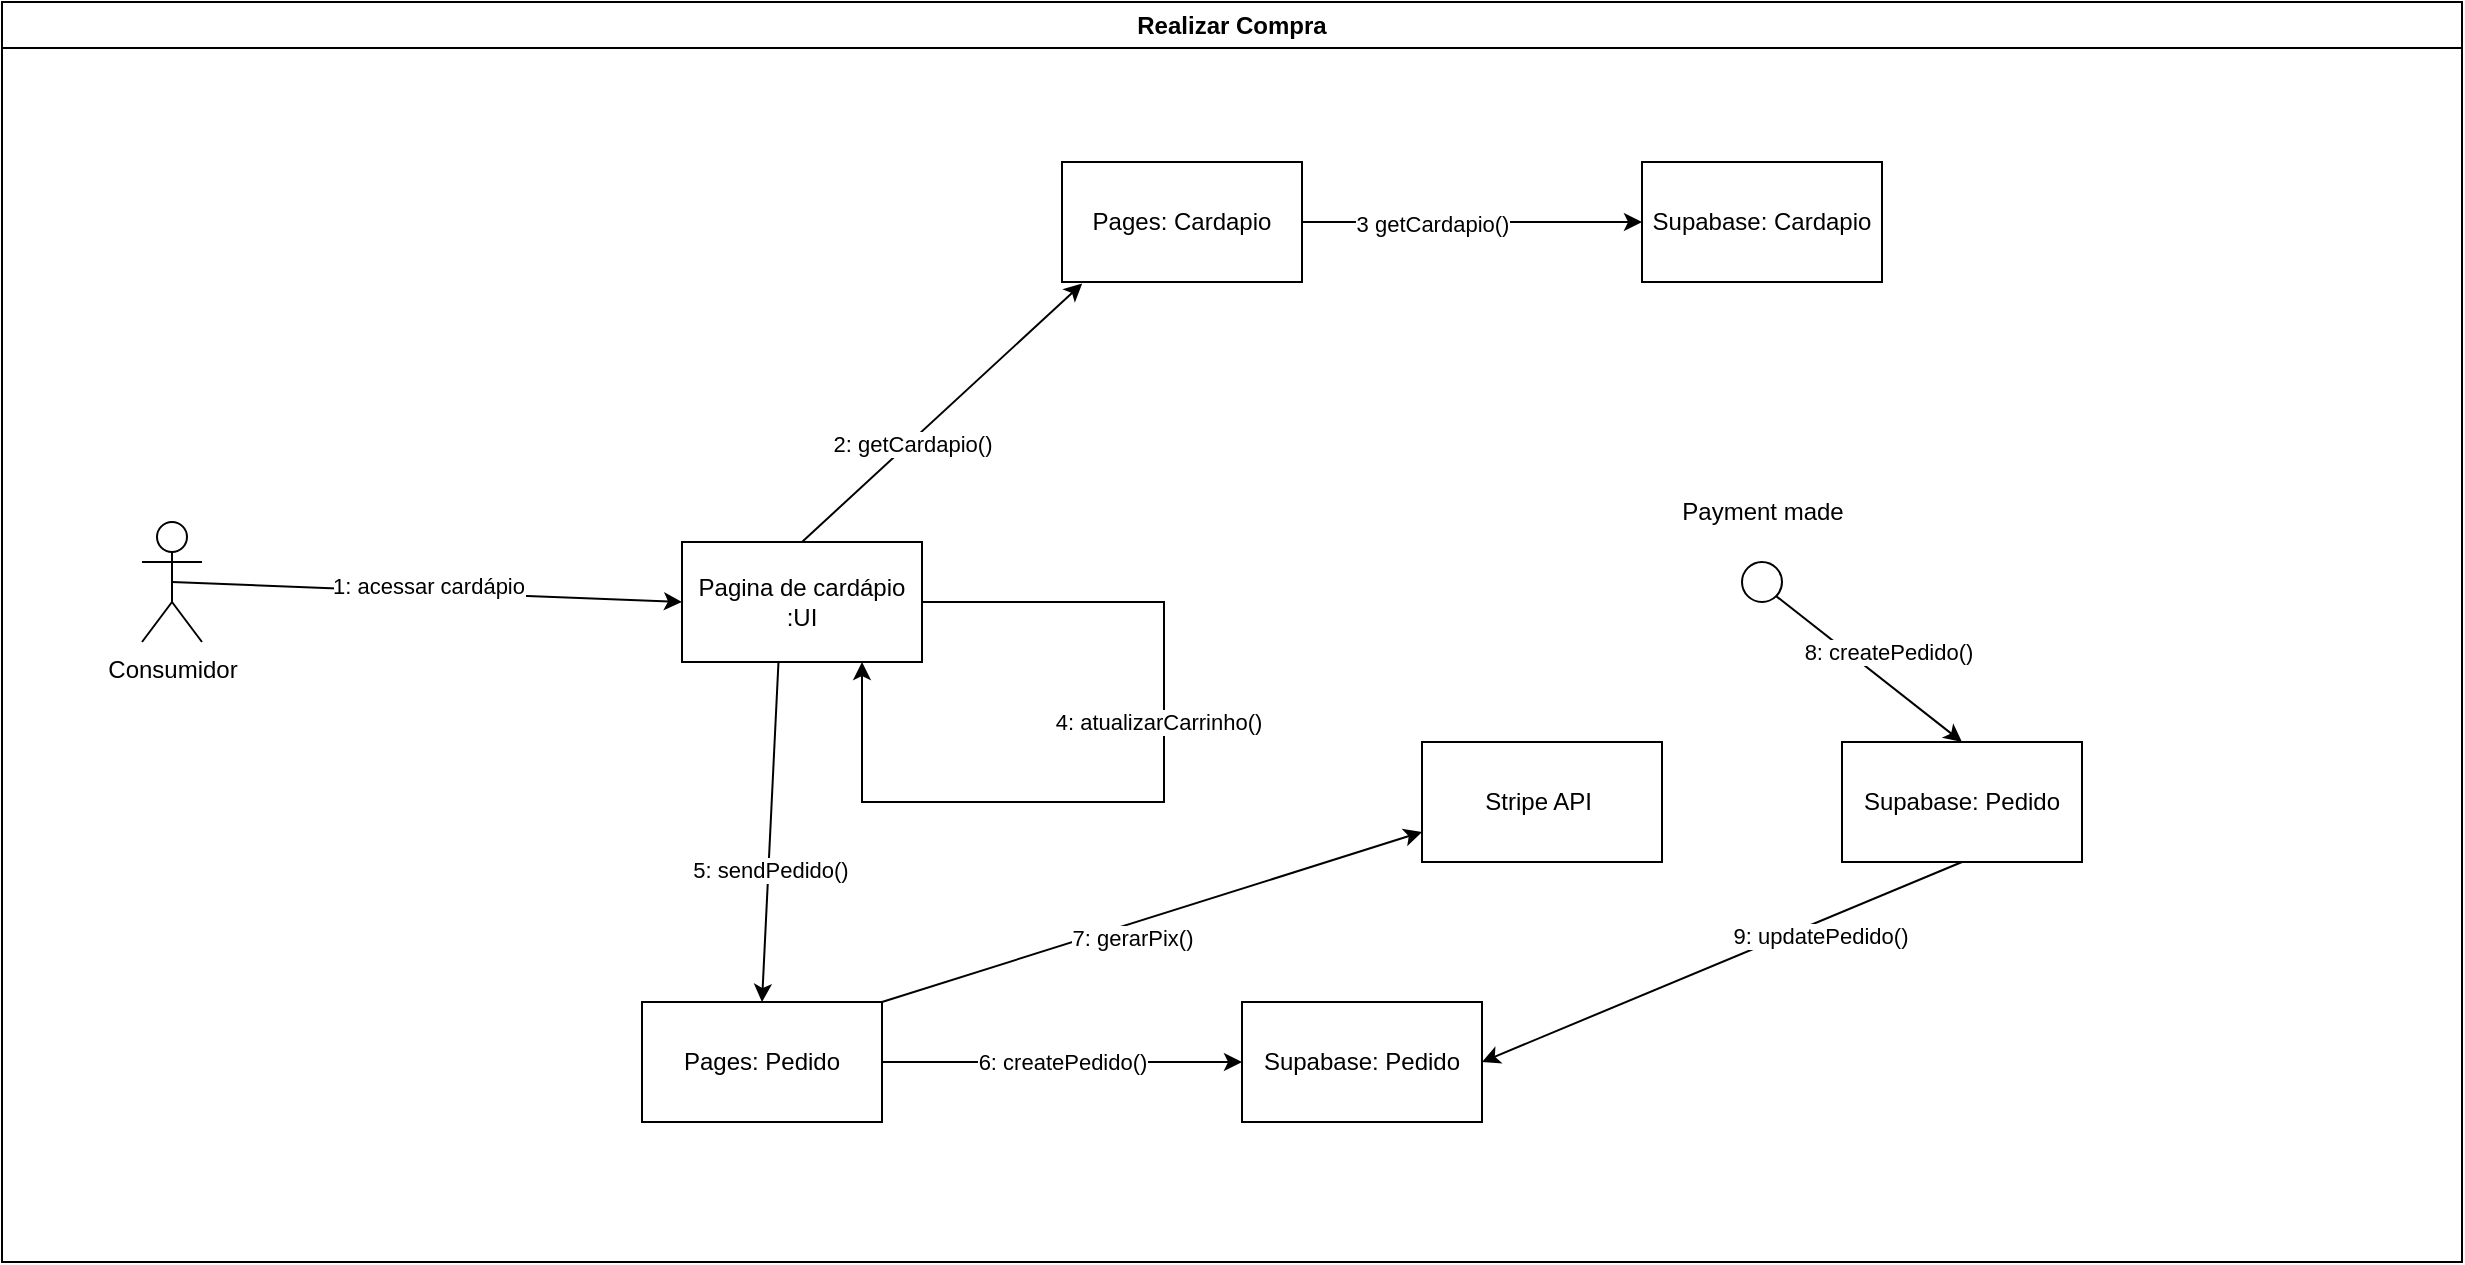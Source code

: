 <mxfile version="26.2.13">
  <diagram name="Página-1" id="llxDv5mp3EXHiCAiSaHx">
    <mxGraphModel grid="1" page="1" gridSize="10" guides="1" tooltips="1" connect="1" arrows="1" fold="1" pageScale="1" pageWidth="827" pageHeight="1169" math="0" shadow="0">
      <root>
        <mxCell id="0" />
        <mxCell id="1" parent="0" />
        <mxCell id="WYLUCqQG3yAHMhbKzzUw-1" value="Realizar Compra" style="swimlane;whiteSpace=wrap;html=1;" vertex="1" parent="1">
          <mxGeometry x="-610" y="70" width="1230" height="630" as="geometry" />
        </mxCell>
        <mxCell id="WYLUCqQG3yAHMhbKzzUw-2" value="Consumidor" style="shape=umlActor;verticalLabelPosition=bottom;verticalAlign=top;html=1;outlineConnect=0;" vertex="1" parent="WYLUCqQG3yAHMhbKzzUw-1">
          <mxGeometry x="70" y="260" width="30" height="60" as="geometry" />
        </mxCell>
        <mxCell id="WYLUCqQG3yAHMhbKzzUw-49" style="edgeStyle=orthogonalEdgeStyle;rounded=0;orthogonalLoop=1;jettySize=auto;html=1;entryX=0.75;entryY=1;entryDx=0;entryDy=0;" edge="1" parent="WYLUCqQG3yAHMhbKzzUw-1" source="WYLUCqQG3yAHMhbKzzUw-3" target="WYLUCqQG3yAHMhbKzzUw-3">
          <mxGeometry relative="1" as="geometry">
            <mxPoint x="580" y="400" as="targetPoint" />
            <Array as="points">
              <mxPoint x="581" y="300" />
              <mxPoint x="581" y="400" />
              <mxPoint x="430" y="400" />
            </Array>
          </mxGeometry>
        </mxCell>
        <mxCell id="WYLUCqQG3yAHMhbKzzUw-50" value="4: atualizarCarrinho()" style="edgeLabel;html=1;align=center;verticalAlign=middle;resizable=0;points=[];" connectable="0" vertex="1" parent="WYLUCqQG3yAHMhbKzzUw-49">
          <mxGeometry x="-0.364" y="-3" relative="1" as="geometry">
            <mxPoint y="40" as="offset" />
          </mxGeometry>
        </mxCell>
        <mxCell id="WYLUCqQG3yAHMhbKzzUw-3" value="Pagina de cardápio&lt;br&gt;:UI" style="rounded=0;whiteSpace=wrap;html=1;" vertex="1" parent="WYLUCqQG3yAHMhbKzzUw-1">
          <mxGeometry x="340" y="270" width="120" height="60" as="geometry" />
        </mxCell>
        <mxCell id="WYLUCqQG3yAHMhbKzzUw-4" value="Pages: Cardapio" style="rounded=0;whiteSpace=wrap;html=1;" vertex="1" parent="WYLUCqQG3yAHMhbKzzUw-1">
          <mxGeometry x="530" y="80" width="120" height="60" as="geometry" />
        </mxCell>
        <mxCell id="WYLUCqQG3yAHMhbKzzUw-10" value="" style="endArrow=classic;html=1;rounded=0;exitX=0.5;exitY=0.5;exitDx=0;exitDy=0;exitPerimeter=0;entryX=0;entryY=0.5;entryDx=0;entryDy=0;" edge="1" parent="WYLUCqQG3yAHMhbKzzUw-1" source="WYLUCqQG3yAHMhbKzzUw-2" target="WYLUCqQG3yAHMhbKzzUw-3">
          <mxGeometry width="50" height="50" relative="1" as="geometry">
            <mxPoint x="190" y="290" as="sourcePoint" />
            <mxPoint x="240" y="240" as="targetPoint" />
          </mxGeometry>
        </mxCell>
        <mxCell id="WYLUCqQG3yAHMhbKzzUw-35" value="1: acessar cardápio" style="edgeLabel;html=1;align=center;verticalAlign=middle;resizable=0;points=[];" connectable="0" vertex="1" parent="WYLUCqQG3yAHMhbKzzUw-10">
          <mxGeometry x="-0.002" y="3" relative="1" as="geometry">
            <mxPoint as="offset" />
          </mxGeometry>
        </mxCell>
        <mxCell id="WYLUCqQG3yAHMhbKzzUw-21" value="" style="endArrow=classic;html=1;rounded=0;exitX=0.5;exitY=0;exitDx=0;exitDy=0;entryX=0.084;entryY=1.013;entryDx=0;entryDy=0;entryPerimeter=0;" edge="1" parent="WYLUCqQG3yAHMhbKzzUw-1" source="WYLUCqQG3yAHMhbKzzUw-3" target="WYLUCqQG3yAHMhbKzzUw-4">
          <mxGeometry width="50" height="50" relative="1" as="geometry">
            <mxPoint x="410" y="240" as="sourcePoint" />
            <mxPoint x="690" y="240" as="targetPoint" />
          </mxGeometry>
        </mxCell>
        <mxCell id="WYLUCqQG3yAHMhbKzzUw-36" value="2: getCardapio()" style="edgeLabel;html=1;align=center;verticalAlign=middle;resizable=0;points=[];" connectable="0" vertex="1" parent="WYLUCqQG3yAHMhbKzzUw-21">
          <mxGeometry x="-0.234" y="-1" relative="1" as="geometry">
            <mxPoint as="offset" />
          </mxGeometry>
        </mxCell>
        <mxCell id="WYLUCqQG3yAHMhbKzzUw-46" value="Supabase: Cardapio" style="rounded=0;whiteSpace=wrap;html=1;" vertex="1" parent="WYLUCqQG3yAHMhbKzzUw-1">
          <mxGeometry x="820" y="80" width="120" height="60" as="geometry" />
        </mxCell>
        <mxCell id="WYLUCqQG3yAHMhbKzzUw-47" value="" style="endArrow=classic;html=1;rounded=0;exitX=1;exitY=0.5;exitDx=0;exitDy=0;entryX=0;entryY=0.5;entryDx=0;entryDy=0;" edge="1" parent="WYLUCqQG3yAHMhbKzzUw-1" source="WYLUCqQG3yAHMhbKzzUw-4" target="WYLUCqQG3yAHMhbKzzUw-46">
          <mxGeometry width="50" height="50" relative="1" as="geometry">
            <mxPoint x="700" y="339" as="sourcePoint" />
            <mxPoint x="840" y="210" as="targetPoint" />
          </mxGeometry>
        </mxCell>
        <mxCell id="WYLUCqQG3yAHMhbKzzUw-48" value="3 getCardapio()" style="edgeLabel;html=1;align=center;verticalAlign=middle;resizable=0;points=[];" connectable="0" vertex="1" parent="WYLUCqQG3yAHMhbKzzUw-47">
          <mxGeometry x="-0.234" y="-1" relative="1" as="geometry">
            <mxPoint as="offset" />
          </mxGeometry>
        </mxCell>
        <mxCell id="WYLUCqQG3yAHMhbKzzUw-52" value="" style="endArrow=classic;html=1;rounded=0;exitX=0.402;exitY=1;exitDx=0;exitDy=0;exitPerimeter=0;entryX=0.5;entryY=0;entryDx=0;entryDy=0;" edge="1" parent="WYLUCqQG3yAHMhbKzzUw-1" source="WYLUCqQG3yAHMhbKzzUw-3" target="WYLUCqQG3yAHMhbKzzUw-54">
          <mxGeometry width="50" height="50" relative="1" as="geometry">
            <mxPoint x="460" y="569" as="sourcePoint" />
            <mxPoint x="380" y="490" as="targetPoint" />
          </mxGeometry>
        </mxCell>
        <mxCell id="WYLUCqQG3yAHMhbKzzUw-53" value="5: sendPedido()" style="edgeLabel;html=1;align=center;verticalAlign=middle;resizable=0;points=[];" connectable="0" vertex="1" parent="WYLUCqQG3yAHMhbKzzUw-52">
          <mxGeometry x="-0.234" y="-1" relative="1" as="geometry">
            <mxPoint y="39" as="offset" />
          </mxGeometry>
        </mxCell>
        <mxCell id="WYLUCqQG3yAHMhbKzzUw-54" value="Pages: Pedido" style="rounded=0;whiteSpace=wrap;html=1;" vertex="1" parent="WYLUCqQG3yAHMhbKzzUw-1">
          <mxGeometry x="320" y="500" width="120" height="60" as="geometry" />
        </mxCell>
        <mxCell id="WYLUCqQG3yAHMhbKzzUw-55" value="Supabase: Pedido" style="rounded=0;whiteSpace=wrap;html=1;" vertex="1" parent="WYLUCqQG3yAHMhbKzzUw-1">
          <mxGeometry x="620" y="500" width="120" height="60" as="geometry" />
        </mxCell>
        <mxCell id="WYLUCqQG3yAHMhbKzzUw-56" value="" style="endArrow=classic;html=1;rounded=0;exitX=1;exitY=0.5;exitDx=0;exitDy=0;entryX=0;entryY=0.5;entryDx=0;entryDy=0;" edge="1" parent="WYLUCqQG3yAHMhbKzzUw-1" source="WYLUCqQG3yAHMhbKzzUw-54" target="WYLUCqQG3yAHMhbKzzUw-55">
          <mxGeometry width="50" height="50" relative="1" as="geometry">
            <mxPoint x="518" y="470" as="sourcePoint" />
            <mxPoint x="510" y="640" as="targetPoint" />
          </mxGeometry>
        </mxCell>
        <mxCell id="WYLUCqQG3yAHMhbKzzUw-57" value="6: createPedido()" style="edgeLabel;html=1;align=center;verticalAlign=middle;resizable=0;points=[];" connectable="0" vertex="1" parent="WYLUCqQG3yAHMhbKzzUw-56">
          <mxGeometry x="-0.234" y="-1" relative="1" as="geometry">
            <mxPoint x="21" y="-1" as="offset" />
          </mxGeometry>
        </mxCell>
        <mxCell id="WYLUCqQG3yAHMhbKzzUw-58" value="" style="ellipse;whiteSpace=wrap;html=1;aspect=fixed;" vertex="1" parent="WYLUCqQG3yAHMhbKzzUw-1">
          <mxGeometry x="870" y="280" width="20" height="20" as="geometry" />
        </mxCell>
        <mxCell id="WYLUCqQG3yAHMhbKzzUw-59" value="Payment made" style="text;html=1;align=center;verticalAlign=middle;resizable=0;points=[];autosize=1;strokeColor=none;fillColor=none;" vertex="1" parent="WYLUCqQG3yAHMhbKzzUw-1">
          <mxGeometry x="830" y="240" width="100" height="30" as="geometry" />
        </mxCell>
        <mxCell id="WYLUCqQG3yAHMhbKzzUw-61" value="Supabase: Pedido" style="rounded=0;whiteSpace=wrap;html=1;" vertex="1" parent="WYLUCqQG3yAHMhbKzzUw-1">
          <mxGeometry x="920" y="370" width="120" height="60" as="geometry" />
        </mxCell>
        <mxCell id="WYLUCqQG3yAHMhbKzzUw-62" value="" style="endArrow=classic;html=1;rounded=0;exitX=1;exitY=1;exitDx=0;exitDy=0;entryX=0.5;entryY=0;entryDx=0;entryDy=0;" edge="1" parent="WYLUCqQG3yAHMhbKzzUw-1" source="WYLUCqQG3yAHMhbKzzUw-58" target="WYLUCqQG3yAHMhbKzzUw-61">
          <mxGeometry width="50" height="50" relative="1" as="geometry">
            <mxPoint x="870" y="320" as="sourcePoint" />
            <mxPoint x="1050" y="320" as="targetPoint" />
          </mxGeometry>
        </mxCell>
        <mxCell id="WYLUCqQG3yAHMhbKzzUw-63" value="8: createPedido()" style="edgeLabel;html=1;align=center;verticalAlign=middle;resizable=0;points=[];" connectable="0" vertex="1" parent="WYLUCqQG3yAHMhbKzzUw-62">
          <mxGeometry x="-0.234" y="-1" relative="1" as="geometry">
            <mxPoint x="21" y="-1" as="offset" />
          </mxGeometry>
        </mxCell>
        <mxCell id="WYLUCqQG3yAHMhbKzzUw-64" value="Stripe API&amp;nbsp;" style="rounded=0;whiteSpace=wrap;html=1;" vertex="1" parent="WYLUCqQG3yAHMhbKzzUw-1">
          <mxGeometry x="710" y="370" width="120" height="60" as="geometry" />
        </mxCell>
        <mxCell id="WYLUCqQG3yAHMhbKzzUw-65" value="" style="endArrow=classic;html=1;rounded=0;exitX=1;exitY=0;exitDx=0;exitDy=0;entryX=0;entryY=0.75;entryDx=0;entryDy=0;" edge="1" parent="WYLUCqQG3yAHMhbKzzUw-1" source="WYLUCqQG3yAHMhbKzzUw-54" target="WYLUCqQG3yAHMhbKzzUw-64">
          <mxGeometry width="50" height="50" relative="1" as="geometry">
            <mxPoint x="460" y="480" as="sourcePoint" />
            <mxPoint x="640" y="480" as="targetPoint" />
          </mxGeometry>
        </mxCell>
        <mxCell id="WYLUCqQG3yAHMhbKzzUw-66" value="7: gerarPix()" style="edgeLabel;html=1;align=center;verticalAlign=middle;resizable=0;points=[];" connectable="0" vertex="1" parent="WYLUCqQG3yAHMhbKzzUw-65">
          <mxGeometry x="-0.234" y="-1" relative="1" as="geometry">
            <mxPoint x="21" y="-1" as="offset" />
          </mxGeometry>
        </mxCell>
        <mxCell id="WYLUCqQG3yAHMhbKzzUw-67" value="" style="endArrow=classic;html=1;rounded=0;exitX=0.5;exitY=1;exitDx=0;exitDy=0;" edge="1" parent="WYLUCqQG3yAHMhbKzzUw-1" source="WYLUCqQG3yAHMhbKzzUw-61">
          <mxGeometry width="50" height="50" relative="1" as="geometry">
            <mxPoint x="933.5" y="460" as="sourcePoint" />
            <mxPoint x="740" y="530" as="targetPoint" />
          </mxGeometry>
        </mxCell>
        <mxCell id="WYLUCqQG3yAHMhbKzzUw-68" value="9: updatePedido()" style="edgeLabel;html=1;align=center;verticalAlign=middle;resizable=0;points=[];" connectable="0" vertex="1" parent="WYLUCqQG3yAHMhbKzzUw-67">
          <mxGeometry x="-0.234" y="-1" relative="1" as="geometry">
            <mxPoint x="21" y="-1" as="offset" />
          </mxGeometry>
        </mxCell>
      </root>
    </mxGraphModel>
  </diagram>
</mxfile>

